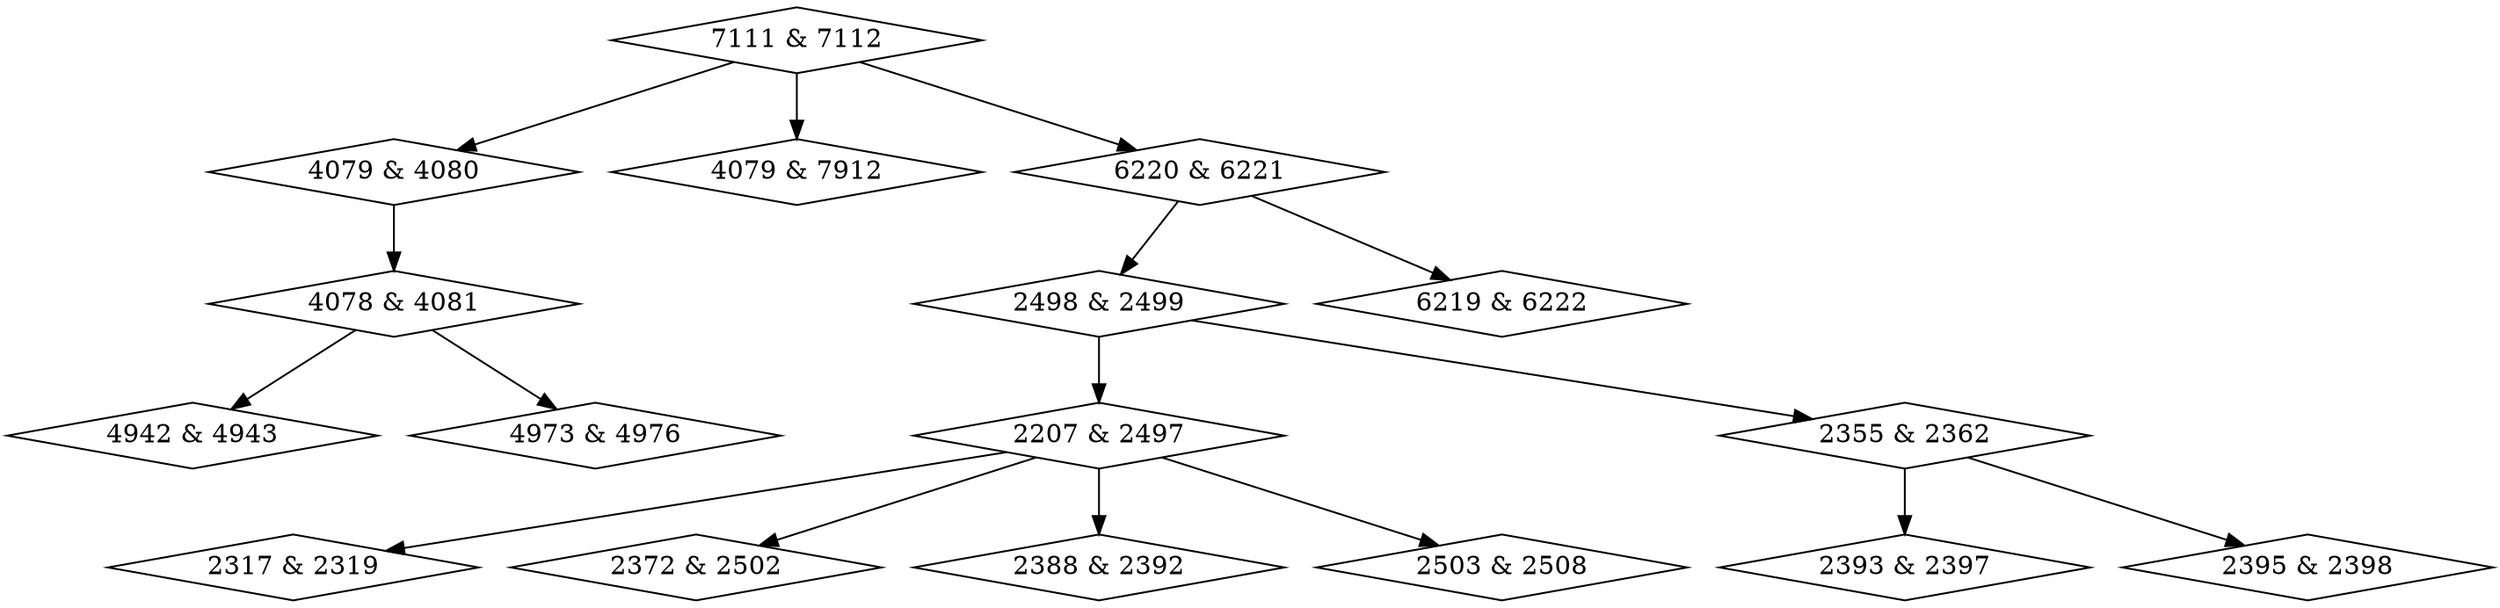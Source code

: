 digraph {
0 [label = "2207 & 2497", shape = diamond];
1 [label = "2317 & 2319", shape = diamond];
2 [label = "2355 & 2362", shape = diamond];
3 [label = "2372 & 2502", shape = diamond];
4 [label = "2388 & 2392", shape = diamond];
5 [label = "2393 & 2397", shape = diamond];
6 [label = "2395 & 2398", shape = diamond];
7 [label = "2498 & 2499", shape = diamond];
8 [label = "2503 & 2508", shape = diamond];
9 [label = "4078 & 4081", shape = diamond];
10 [label = "4079 & 4080", shape = diamond];
11 [label = "4079 & 7912", shape = diamond];
12 [label = "4942 & 4943", shape = diamond];
13 [label = "4973 & 4976", shape = diamond];
14 [label = "6219 & 6222", shape = diamond];
15 [label = "6220 & 6221", shape = diamond];
16 [label = "7111 & 7112", shape = diamond];
0->1;
0->3;
0->4;
0->8;
2->5;
2->6;
7->0;
7->2;
9->12;
9->13;
10->9;
15->7;
15->14;
16->10;
16->11;
16->15;
}
